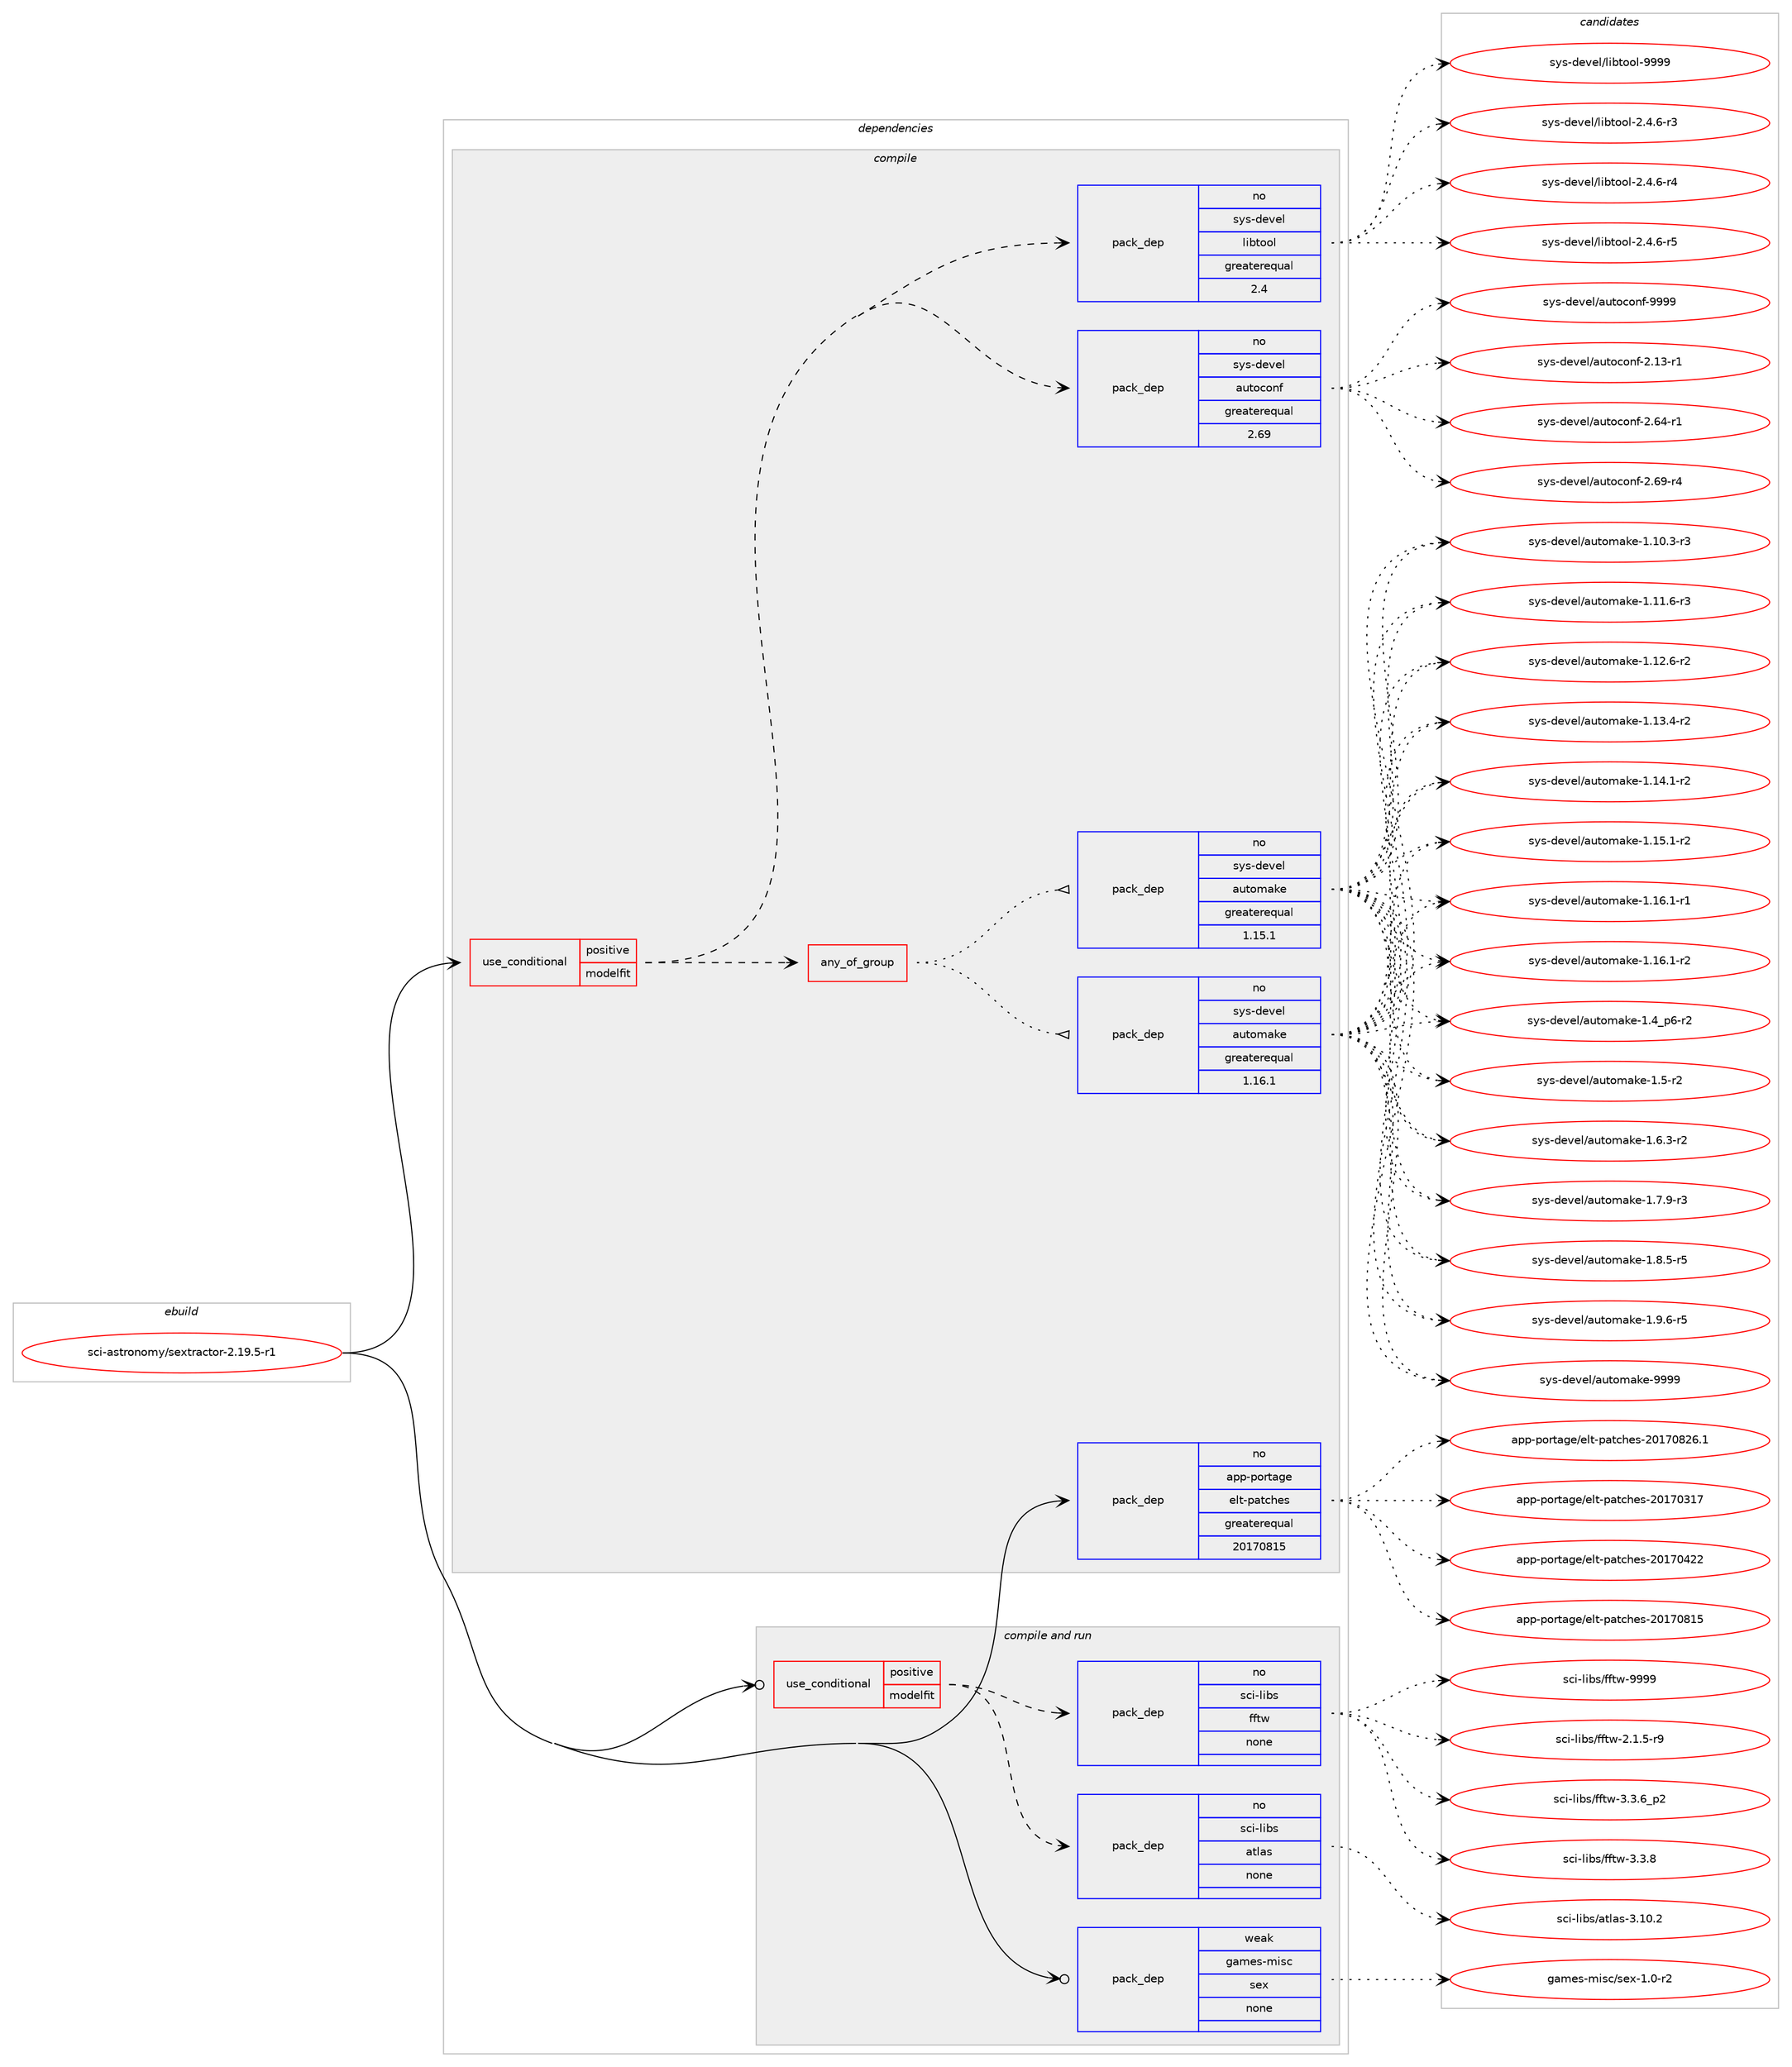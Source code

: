 digraph prolog {

# *************
# Graph options
# *************

newrank=true;
concentrate=true;
compound=true;
graph [rankdir=LR,fontname=Helvetica,fontsize=10,ranksep=1.5];#, ranksep=2.5, nodesep=0.2];
edge  [arrowhead=vee];
node  [fontname=Helvetica,fontsize=10];

# **********
# The ebuild
# **********

subgraph cluster_leftcol {
color=gray;
rank=same;
label=<<i>ebuild</i>>;
id [label="sci-astronomy/sextractor-2.19.5-r1", color=red, width=4, href="../sci-astronomy/sextractor-2.19.5-r1.svg"];
}

# ****************
# The dependencies
# ****************

subgraph cluster_midcol {
color=gray;
label=<<i>dependencies</i>>;
subgraph cluster_compile {
fillcolor="#eeeeee";
style=filled;
label=<<i>compile</i>>;
subgraph cond206591 {
dependency849402 [label=<<TABLE BORDER="0" CELLBORDER="1" CELLSPACING="0" CELLPADDING="4"><TR><TD ROWSPAN="3" CELLPADDING="10">use_conditional</TD></TR><TR><TD>positive</TD></TR><TR><TD>modelfit</TD></TR></TABLE>>, shape=none, color=red];
subgraph any14450 {
dependency849403 [label=<<TABLE BORDER="0" CELLBORDER="1" CELLSPACING="0" CELLPADDING="4"><TR><TD CELLPADDING="10">any_of_group</TD></TR></TABLE>>, shape=none, color=red];subgraph pack627858 {
dependency849404 [label=<<TABLE BORDER="0" CELLBORDER="1" CELLSPACING="0" CELLPADDING="4" WIDTH="220"><TR><TD ROWSPAN="6" CELLPADDING="30">pack_dep</TD></TR><TR><TD WIDTH="110">no</TD></TR><TR><TD>sys-devel</TD></TR><TR><TD>automake</TD></TR><TR><TD>greaterequal</TD></TR><TR><TD>1.16.1</TD></TR></TABLE>>, shape=none, color=blue];
}
dependency849403:e -> dependency849404:w [weight=20,style="dotted",arrowhead="oinv"];
subgraph pack627859 {
dependency849405 [label=<<TABLE BORDER="0" CELLBORDER="1" CELLSPACING="0" CELLPADDING="4" WIDTH="220"><TR><TD ROWSPAN="6" CELLPADDING="30">pack_dep</TD></TR><TR><TD WIDTH="110">no</TD></TR><TR><TD>sys-devel</TD></TR><TR><TD>automake</TD></TR><TR><TD>greaterequal</TD></TR><TR><TD>1.15.1</TD></TR></TABLE>>, shape=none, color=blue];
}
dependency849403:e -> dependency849405:w [weight=20,style="dotted",arrowhead="oinv"];
}
dependency849402:e -> dependency849403:w [weight=20,style="dashed",arrowhead="vee"];
subgraph pack627860 {
dependency849406 [label=<<TABLE BORDER="0" CELLBORDER="1" CELLSPACING="0" CELLPADDING="4" WIDTH="220"><TR><TD ROWSPAN="6" CELLPADDING="30">pack_dep</TD></TR><TR><TD WIDTH="110">no</TD></TR><TR><TD>sys-devel</TD></TR><TR><TD>autoconf</TD></TR><TR><TD>greaterequal</TD></TR><TR><TD>2.69</TD></TR></TABLE>>, shape=none, color=blue];
}
dependency849402:e -> dependency849406:w [weight=20,style="dashed",arrowhead="vee"];
subgraph pack627861 {
dependency849407 [label=<<TABLE BORDER="0" CELLBORDER="1" CELLSPACING="0" CELLPADDING="4" WIDTH="220"><TR><TD ROWSPAN="6" CELLPADDING="30">pack_dep</TD></TR><TR><TD WIDTH="110">no</TD></TR><TR><TD>sys-devel</TD></TR><TR><TD>libtool</TD></TR><TR><TD>greaterequal</TD></TR><TR><TD>2.4</TD></TR></TABLE>>, shape=none, color=blue];
}
dependency849402:e -> dependency849407:w [weight=20,style="dashed",arrowhead="vee"];
}
id:e -> dependency849402:w [weight=20,style="solid",arrowhead="vee"];
subgraph pack627862 {
dependency849408 [label=<<TABLE BORDER="0" CELLBORDER="1" CELLSPACING="0" CELLPADDING="4" WIDTH="220"><TR><TD ROWSPAN="6" CELLPADDING="30">pack_dep</TD></TR><TR><TD WIDTH="110">no</TD></TR><TR><TD>app-portage</TD></TR><TR><TD>elt-patches</TD></TR><TR><TD>greaterequal</TD></TR><TR><TD>20170815</TD></TR></TABLE>>, shape=none, color=blue];
}
id:e -> dependency849408:w [weight=20,style="solid",arrowhead="vee"];
}
subgraph cluster_compileandrun {
fillcolor="#eeeeee";
style=filled;
label=<<i>compile and run</i>>;
subgraph cond206592 {
dependency849409 [label=<<TABLE BORDER="0" CELLBORDER="1" CELLSPACING="0" CELLPADDING="4"><TR><TD ROWSPAN="3" CELLPADDING="10">use_conditional</TD></TR><TR><TD>positive</TD></TR><TR><TD>modelfit</TD></TR></TABLE>>, shape=none, color=red];
subgraph pack627863 {
dependency849410 [label=<<TABLE BORDER="0" CELLBORDER="1" CELLSPACING="0" CELLPADDING="4" WIDTH="220"><TR><TD ROWSPAN="6" CELLPADDING="30">pack_dep</TD></TR><TR><TD WIDTH="110">no</TD></TR><TR><TD>sci-libs</TD></TR><TR><TD>atlas</TD></TR><TR><TD>none</TD></TR><TR><TD></TD></TR></TABLE>>, shape=none, color=blue];
}
dependency849409:e -> dependency849410:w [weight=20,style="dashed",arrowhead="vee"];
subgraph pack627864 {
dependency849411 [label=<<TABLE BORDER="0" CELLBORDER="1" CELLSPACING="0" CELLPADDING="4" WIDTH="220"><TR><TD ROWSPAN="6" CELLPADDING="30">pack_dep</TD></TR><TR><TD WIDTH="110">no</TD></TR><TR><TD>sci-libs</TD></TR><TR><TD>fftw</TD></TR><TR><TD>none</TD></TR><TR><TD></TD></TR></TABLE>>, shape=none, color=blue];
}
dependency849409:e -> dependency849411:w [weight=20,style="dashed",arrowhead="vee"];
}
id:e -> dependency849409:w [weight=20,style="solid",arrowhead="odotvee"];
subgraph pack627865 {
dependency849412 [label=<<TABLE BORDER="0" CELLBORDER="1" CELLSPACING="0" CELLPADDING="4" WIDTH="220"><TR><TD ROWSPAN="6" CELLPADDING="30">pack_dep</TD></TR><TR><TD WIDTH="110">weak</TD></TR><TR><TD>games-misc</TD></TR><TR><TD>sex</TD></TR><TR><TD>none</TD></TR><TR><TD></TD></TR></TABLE>>, shape=none, color=blue];
}
id:e -> dependency849412:w [weight=20,style="solid",arrowhead="odotvee"];
}
subgraph cluster_run {
fillcolor="#eeeeee";
style=filled;
label=<<i>run</i>>;
}
}

# **************
# The candidates
# **************

subgraph cluster_choices {
rank=same;
color=gray;
label=<<i>candidates</i>>;

subgraph choice627858 {
color=black;
nodesep=1;
choice11512111545100101118101108479711711611110997107101454946494846514511451 [label="sys-devel/automake-1.10.3-r3", color=red, width=4,href="../sys-devel/automake-1.10.3-r3.svg"];
choice11512111545100101118101108479711711611110997107101454946494946544511451 [label="sys-devel/automake-1.11.6-r3", color=red, width=4,href="../sys-devel/automake-1.11.6-r3.svg"];
choice11512111545100101118101108479711711611110997107101454946495046544511450 [label="sys-devel/automake-1.12.6-r2", color=red, width=4,href="../sys-devel/automake-1.12.6-r2.svg"];
choice11512111545100101118101108479711711611110997107101454946495146524511450 [label="sys-devel/automake-1.13.4-r2", color=red, width=4,href="../sys-devel/automake-1.13.4-r2.svg"];
choice11512111545100101118101108479711711611110997107101454946495246494511450 [label="sys-devel/automake-1.14.1-r2", color=red, width=4,href="../sys-devel/automake-1.14.1-r2.svg"];
choice11512111545100101118101108479711711611110997107101454946495346494511450 [label="sys-devel/automake-1.15.1-r2", color=red, width=4,href="../sys-devel/automake-1.15.1-r2.svg"];
choice11512111545100101118101108479711711611110997107101454946495446494511449 [label="sys-devel/automake-1.16.1-r1", color=red, width=4,href="../sys-devel/automake-1.16.1-r1.svg"];
choice11512111545100101118101108479711711611110997107101454946495446494511450 [label="sys-devel/automake-1.16.1-r2", color=red, width=4,href="../sys-devel/automake-1.16.1-r2.svg"];
choice115121115451001011181011084797117116111109971071014549465295112544511450 [label="sys-devel/automake-1.4_p6-r2", color=red, width=4,href="../sys-devel/automake-1.4_p6-r2.svg"];
choice11512111545100101118101108479711711611110997107101454946534511450 [label="sys-devel/automake-1.5-r2", color=red, width=4,href="../sys-devel/automake-1.5-r2.svg"];
choice115121115451001011181011084797117116111109971071014549465446514511450 [label="sys-devel/automake-1.6.3-r2", color=red, width=4,href="../sys-devel/automake-1.6.3-r2.svg"];
choice115121115451001011181011084797117116111109971071014549465546574511451 [label="sys-devel/automake-1.7.9-r3", color=red, width=4,href="../sys-devel/automake-1.7.9-r3.svg"];
choice115121115451001011181011084797117116111109971071014549465646534511453 [label="sys-devel/automake-1.8.5-r5", color=red, width=4,href="../sys-devel/automake-1.8.5-r5.svg"];
choice115121115451001011181011084797117116111109971071014549465746544511453 [label="sys-devel/automake-1.9.6-r5", color=red, width=4,href="../sys-devel/automake-1.9.6-r5.svg"];
choice115121115451001011181011084797117116111109971071014557575757 [label="sys-devel/automake-9999", color=red, width=4,href="../sys-devel/automake-9999.svg"];
dependency849404:e -> choice11512111545100101118101108479711711611110997107101454946494846514511451:w [style=dotted,weight="100"];
dependency849404:e -> choice11512111545100101118101108479711711611110997107101454946494946544511451:w [style=dotted,weight="100"];
dependency849404:e -> choice11512111545100101118101108479711711611110997107101454946495046544511450:w [style=dotted,weight="100"];
dependency849404:e -> choice11512111545100101118101108479711711611110997107101454946495146524511450:w [style=dotted,weight="100"];
dependency849404:e -> choice11512111545100101118101108479711711611110997107101454946495246494511450:w [style=dotted,weight="100"];
dependency849404:e -> choice11512111545100101118101108479711711611110997107101454946495346494511450:w [style=dotted,weight="100"];
dependency849404:e -> choice11512111545100101118101108479711711611110997107101454946495446494511449:w [style=dotted,weight="100"];
dependency849404:e -> choice11512111545100101118101108479711711611110997107101454946495446494511450:w [style=dotted,weight="100"];
dependency849404:e -> choice115121115451001011181011084797117116111109971071014549465295112544511450:w [style=dotted,weight="100"];
dependency849404:e -> choice11512111545100101118101108479711711611110997107101454946534511450:w [style=dotted,weight="100"];
dependency849404:e -> choice115121115451001011181011084797117116111109971071014549465446514511450:w [style=dotted,weight="100"];
dependency849404:e -> choice115121115451001011181011084797117116111109971071014549465546574511451:w [style=dotted,weight="100"];
dependency849404:e -> choice115121115451001011181011084797117116111109971071014549465646534511453:w [style=dotted,weight="100"];
dependency849404:e -> choice115121115451001011181011084797117116111109971071014549465746544511453:w [style=dotted,weight="100"];
dependency849404:e -> choice115121115451001011181011084797117116111109971071014557575757:w [style=dotted,weight="100"];
}
subgraph choice627859 {
color=black;
nodesep=1;
choice11512111545100101118101108479711711611110997107101454946494846514511451 [label="sys-devel/automake-1.10.3-r3", color=red, width=4,href="../sys-devel/automake-1.10.3-r3.svg"];
choice11512111545100101118101108479711711611110997107101454946494946544511451 [label="sys-devel/automake-1.11.6-r3", color=red, width=4,href="../sys-devel/automake-1.11.6-r3.svg"];
choice11512111545100101118101108479711711611110997107101454946495046544511450 [label="sys-devel/automake-1.12.6-r2", color=red, width=4,href="../sys-devel/automake-1.12.6-r2.svg"];
choice11512111545100101118101108479711711611110997107101454946495146524511450 [label="sys-devel/automake-1.13.4-r2", color=red, width=4,href="../sys-devel/automake-1.13.4-r2.svg"];
choice11512111545100101118101108479711711611110997107101454946495246494511450 [label="sys-devel/automake-1.14.1-r2", color=red, width=4,href="../sys-devel/automake-1.14.1-r2.svg"];
choice11512111545100101118101108479711711611110997107101454946495346494511450 [label="sys-devel/automake-1.15.1-r2", color=red, width=4,href="../sys-devel/automake-1.15.1-r2.svg"];
choice11512111545100101118101108479711711611110997107101454946495446494511449 [label="sys-devel/automake-1.16.1-r1", color=red, width=4,href="../sys-devel/automake-1.16.1-r1.svg"];
choice11512111545100101118101108479711711611110997107101454946495446494511450 [label="sys-devel/automake-1.16.1-r2", color=red, width=4,href="../sys-devel/automake-1.16.1-r2.svg"];
choice115121115451001011181011084797117116111109971071014549465295112544511450 [label="sys-devel/automake-1.4_p6-r2", color=red, width=4,href="../sys-devel/automake-1.4_p6-r2.svg"];
choice11512111545100101118101108479711711611110997107101454946534511450 [label="sys-devel/automake-1.5-r2", color=red, width=4,href="../sys-devel/automake-1.5-r2.svg"];
choice115121115451001011181011084797117116111109971071014549465446514511450 [label="sys-devel/automake-1.6.3-r2", color=red, width=4,href="../sys-devel/automake-1.6.3-r2.svg"];
choice115121115451001011181011084797117116111109971071014549465546574511451 [label="sys-devel/automake-1.7.9-r3", color=red, width=4,href="../sys-devel/automake-1.7.9-r3.svg"];
choice115121115451001011181011084797117116111109971071014549465646534511453 [label="sys-devel/automake-1.8.5-r5", color=red, width=4,href="../sys-devel/automake-1.8.5-r5.svg"];
choice115121115451001011181011084797117116111109971071014549465746544511453 [label="sys-devel/automake-1.9.6-r5", color=red, width=4,href="../sys-devel/automake-1.9.6-r5.svg"];
choice115121115451001011181011084797117116111109971071014557575757 [label="sys-devel/automake-9999", color=red, width=4,href="../sys-devel/automake-9999.svg"];
dependency849405:e -> choice11512111545100101118101108479711711611110997107101454946494846514511451:w [style=dotted,weight="100"];
dependency849405:e -> choice11512111545100101118101108479711711611110997107101454946494946544511451:w [style=dotted,weight="100"];
dependency849405:e -> choice11512111545100101118101108479711711611110997107101454946495046544511450:w [style=dotted,weight="100"];
dependency849405:e -> choice11512111545100101118101108479711711611110997107101454946495146524511450:w [style=dotted,weight="100"];
dependency849405:e -> choice11512111545100101118101108479711711611110997107101454946495246494511450:w [style=dotted,weight="100"];
dependency849405:e -> choice11512111545100101118101108479711711611110997107101454946495346494511450:w [style=dotted,weight="100"];
dependency849405:e -> choice11512111545100101118101108479711711611110997107101454946495446494511449:w [style=dotted,weight="100"];
dependency849405:e -> choice11512111545100101118101108479711711611110997107101454946495446494511450:w [style=dotted,weight="100"];
dependency849405:e -> choice115121115451001011181011084797117116111109971071014549465295112544511450:w [style=dotted,weight="100"];
dependency849405:e -> choice11512111545100101118101108479711711611110997107101454946534511450:w [style=dotted,weight="100"];
dependency849405:e -> choice115121115451001011181011084797117116111109971071014549465446514511450:w [style=dotted,weight="100"];
dependency849405:e -> choice115121115451001011181011084797117116111109971071014549465546574511451:w [style=dotted,weight="100"];
dependency849405:e -> choice115121115451001011181011084797117116111109971071014549465646534511453:w [style=dotted,weight="100"];
dependency849405:e -> choice115121115451001011181011084797117116111109971071014549465746544511453:w [style=dotted,weight="100"];
dependency849405:e -> choice115121115451001011181011084797117116111109971071014557575757:w [style=dotted,weight="100"];
}
subgraph choice627860 {
color=black;
nodesep=1;
choice1151211154510010111810110847971171161119911111010245504649514511449 [label="sys-devel/autoconf-2.13-r1", color=red, width=4,href="../sys-devel/autoconf-2.13-r1.svg"];
choice1151211154510010111810110847971171161119911111010245504654524511449 [label="sys-devel/autoconf-2.64-r1", color=red, width=4,href="../sys-devel/autoconf-2.64-r1.svg"];
choice1151211154510010111810110847971171161119911111010245504654574511452 [label="sys-devel/autoconf-2.69-r4", color=red, width=4,href="../sys-devel/autoconf-2.69-r4.svg"];
choice115121115451001011181011084797117116111991111101024557575757 [label="sys-devel/autoconf-9999", color=red, width=4,href="../sys-devel/autoconf-9999.svg"];
dependency849406:e -> choice1151211154510010111810110847971171161119911111010245504649514511449:w [style=dotted,weight="100"];
dependency849406:e -> choice1151211154510010111810110847971171161119911111010245504654524511449:w [style=dotted,weight="100"];
dependency849406:e -> choice1151211154510010111810110847971171161119911111010245504654574511452:w [style=dotted,weight="100"];
dependency849406:e -> choice115121115451001011181011084797117116111991111101024557575757:w [style=dotted,weight="100"];
}
subgraph choice627861 {
color=black;
nodesep=1;
choice1151211154510010111810110847108105981161111111084550465246544511451 [label="sys-devel/libtool-2.4.6-r3", color=red, width=4,href="../sys-devel/libtool-2.4.6-r3.svg"];
choice1151211154510010111810110847108105981161111111084550465246544511452 [label="sys-devel/libtool-2.4.6-r4", color=red, width=4,href="../sys-devel/libtool-2.4.6-r4.svg"];
choice1151211154510010111810110847108105981161111111084550465246544511453 [label="sys-devel/libtool-2.4.6-r5", color=red, width=4,href="../sys-devel/libtool-2.4.6-r5.svg"];
choice1151211154510010111810110847108105981161111111084557575757 [label="sys-devel/libtool-9999", color=red, width=4,href="../sys-devel/libtool-9999.svg"];
dependency849407:e -> choice1151211154510010111810110847108105981161111111084550465246544511451:w [style=dotted,weight="100"];
dependency849407:e -> choice1151211154510010111810110847108105981161111111084550465246544511452:w [style=dotted,weight="100"];
dependency849407:e -> choice1151211154510010111810110847108105981161111111084550465246544511453:w [style=dotted,weight="100"];
dependency849407:e -> choice1151211154510010111810110847108105981161111111084557575757:w [style=dotted,weight="100"];
}
subgraph choice627862 {
color=black;
nodesep=1;
choice97112112451121111141169710310147101108116451129711699104101115455048495548514955 [label="app-portage/elt-patches-20170317", color=red, width=4,href="../app-portage/elt-patches-20170317.svg"];
choice97112112451121111141169710310147101108116451129711699104101115455048495548525050 [label="app-portage/elt-patches-20170422", color=red, width=4,href="../app-portage/elt-patches-20170422.svg"];
choice97112112451121111141169710310147101108116451129711699104101115455048495548564953 [label="app-portage/elt-patches-20170815", color=red, width=4,href="../app-portage/elt-patches-20170815.svg"];
choice971121124511211111411697103101471011081164511297116991041011154550484955485650544649 [label="app-portage/elt-patches-20170826.1", color=red, width=4,href="../app-portage/elt-patches-20170826.1.svg"];
dependency849408:e -> choice97112112451121111141169710310147101108116451129711699104101115455048495548514955:w [style=dotted,weight="100"];
dependency849408:e -> choice97112112451121111141169710310147101108116451129711699104101115455048495548525050:w [style=dotted,weight="100"];
dependency849408:e -> choice97112112451121111141169710310147101108116451129711699104101115455048495548564953:w [style=dotted,weight="100"];
dependency849408:e -> choice971121124511211111411697103101471011081164511297116991041011154550484955485650544649:w [style=dotted,weight="100"];
}
subgraph choice627863 {
color=black;
nodesep=1;
choice11599105451081059811547971161089711545514649484650 [label="sci-libs/atlas-3.10.2", color=red, width=4,href="../sci-libs/atlas-3.10.2.svg"];
dependency849410:e -> choice11599105451081059811547971161089711545514649484650:w [style=dotted,weight="100"];
}
subgraph choice627864 {
color=black;
nodesep=1;
choice115991054510810598115471021021161194550464946534511457 [label="sci-libs/fftw-2.1.5-r9", color=red, width=4,href="../sci-libs/fftw-2.1.5-r9.svg"];
choice115991054510810598115471021021161194551465146549511250 [label="sci-libs/fftw-3.3.6_p2", color=red, width=4,href="../sci-libs/fftw-3.3.6_p2.svg"];
choice11599105451081059811547102102116119455146514656 [label="sci-libs/fftw-3.3.8", color=red, width=4,href="../sci-libs/fftw-3.3.8.svg"];
choice115991054510810598115471021021161194557575757 [label="sci-libs/fftw-9999", color=red, width=4,href="../sci-libs/fftw-9999.svg"];
dependency849411:e -> choice115991054510810598115471021021161194550464946534511457:w [style=dotted,weight="100"];
dependency849411:e -> choice115991054510810598115471021021161194551465146549511250:w [style=dotted,weight="100"];
dependency849411:e -> choice11599105451081059811547102102116119455146514656:w [style=dotted,weight="100"];
dependency849411:e -> choice115991054510810598115471021021161194557575757:w [style=dotted,weight="100"];
}
subgraph choice627865 {
color=black;
nodesep=1;
choice10397109101115451091051159947115101120454946484511450 [label="games-misc/sex-1.0-r2", color=red, width=4,href="../games-misc/sex-1.0-r2.svg"];
dependency849412:e -> choice10397109101115451091051159947115101120454946484511450:w [style=dotted,weight="100"];
}
}

}
